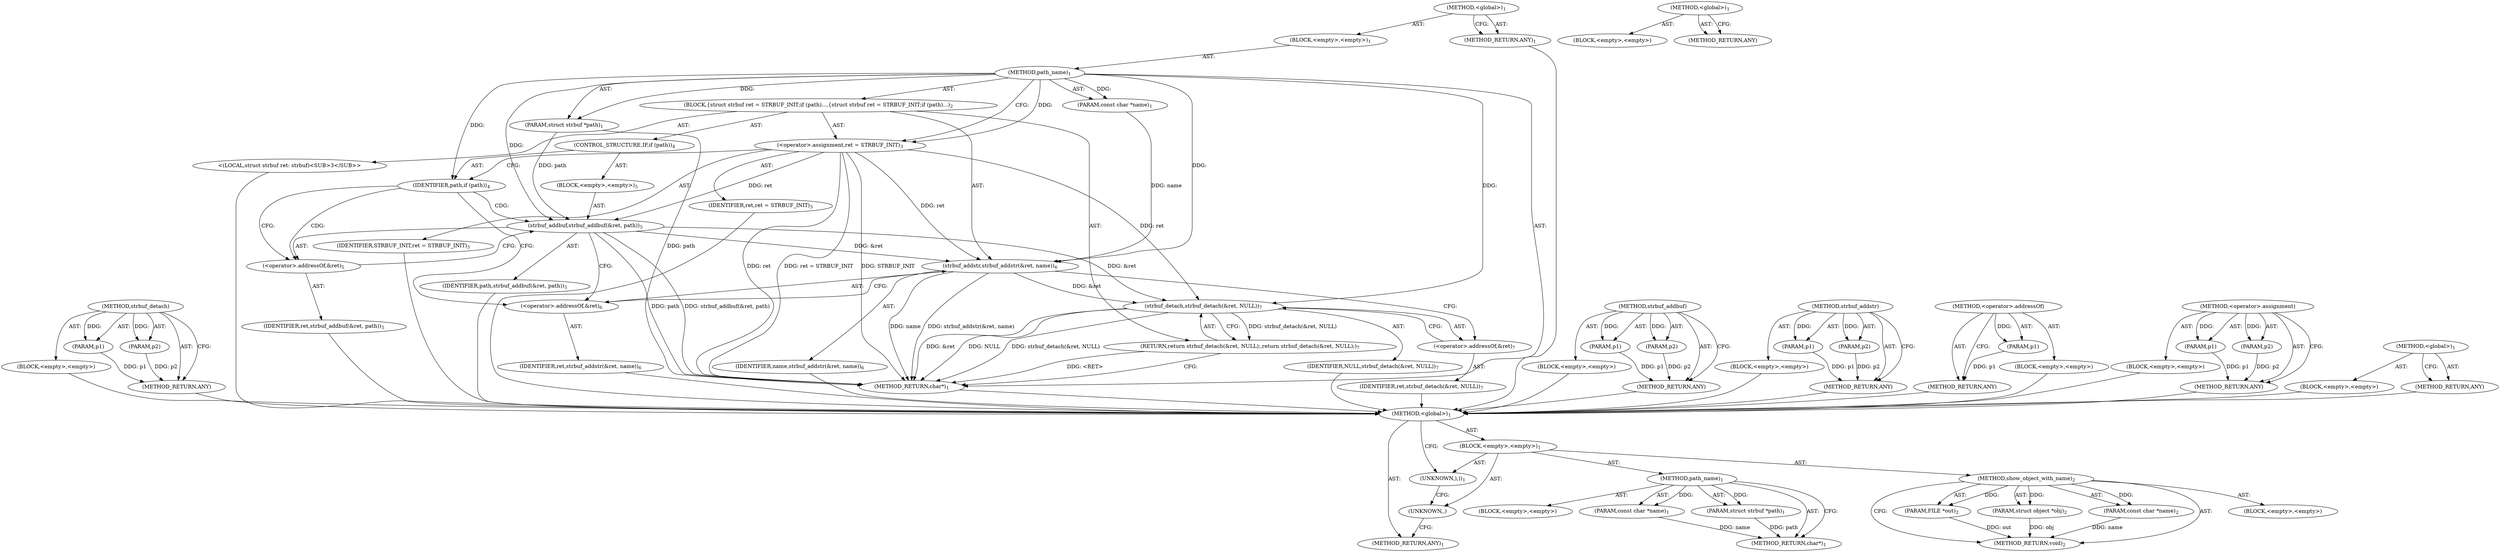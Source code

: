 digraph "show_object_with_name" {
vulnerable_72 [label=<(METHOD,strbuf_detach)>];
vulnerable_73 [label=<(PARAM,p1)>];
vulnerable_74 [label=<(PARAM,p2)>];
vulnerable_75 [label=<(BLOCK,&lt;empty&gt;,&lt;empty&gt;)>];
vulnerable_76 [label=<(METHOD_RETURN,ANY)>];
vulnerable_6 [label=<(METHOD,&lt;global&gt;)<SUB>1</SUB>>];
vulnerable_7 [label=<(BLOCK,&lt;empty&gt;,&lt;empty&gt;)<SUB>1</SUB>>];
vulnerable_8 [label=<(METHOD,path_name)<SUB>1</SUB>>];
vulnerable_9 [label=<(PARAM,struct strbuf *path)<SUB>1</SUB>>];
vulnerable_10 [label=<(PARAM,const char *name)<SUB>1</SUB>>];
vulnerable_11 [label=<(BLOCK,{
	struct strbuf ret = STRBUF_INIT;
	if (path)
...,{
	struct strbuf ret = STRBUF_INIT;
	if (path)
...)<SUB>2</SUB>>];
vulnerable_12 [label="<(LOCAL,struct strbuf ret: strbuf)<SUB>3</SUB>>"];
vulnerable_13 [label=<(&lt;operator&gt;.assignment,ret = STRBUF_INIT)<SUB>3</SUB>>];
vulnerable_14 [label=<(IDENTIFIER,ret,ret = STRBUF_INIT)<SUB>3</SUB>>];
vulnerable_15 [label=<(IDENTIFIER,STRBUF_INIT,ret = STRBUF_INIT)<SUB>3</SUB>>];
vulnerable_16 [label=<(CONTROL_STRUCTURE,IF,if (path))<SUB>4</SUB>>];
vulnerable_17 [label=<(IDENTIFIER,path,if (path))<SUB>4</SUB>>];
vulnerable_18 [label=<(BLOCK,&lt;empty&gt;,&lt;empty&gt;)<SUB>5</SUB>>];
vulnerable_19 [label=<(strbuf_addbuf,strbuf_addbuf(&amp;ret, path))<SUB>5</SUB>>];
vulnerable_20 [label=<(&lt;operator&gt;.addressOf,&amp;ret)<SUB>5</SUB>>];
vulnerable_21 [label=<(IDENTIFIER,ret,strbuf_addbuf(&amp;ret, path))<SUB>5</SUB>>];
vulnerable_22 [label=<(IDENTIFIER,path,strbuf_addbuf(&amp;ret, path))<SUB>5</SUB>>];
vulnerable_23 [label=<(strbuf_addstr,strbuf_addstr(&amp;ret, name))<SUB>6</SUB>>];
vulnerable_24 [label=<(&lt;operator&gt;.addressOf,&amp;ret)<SUB>6</SUB>>];
vulnerable_25 [label=<(IDENTIFIER,ret,strbuf_addstr(&amp;ret, name))<SUB>6</SUB>>];
vulnerable_26 [label=<(IDENTIFIER,name,strbuf_addstr(&amp;ret, name))<SUB>6</SUB>>];
vulnerable_27 [label=<(RETURN,return strbuf_detach(&amp;ret, NULL);,return strbuf_detach(&amp;ret, NULL);)<SUB>7</SUB>>];
vulnerable_28 [label=<(strbuf_detach,strbuf_detach(&amp;ret, NULL))<SUB>7</SUB>>];
vulnerable_29 [label=<(&lt;operator&gt;.addressOf,&amp;ret)<SUB>7</SUB>>];
vulnerable_30 [label=<(IDENTIFIER,ret,strbuf_detach(&amp;ret, NULL))<SUB>7</SUB>>];
vulnerable_31 [label=<(IDENTIFIER,NULL,strbuf_detach(&amp;ret, NULL))<SUB>7</SUB>>];
vulnerable_32 [label=<(METHOD_RETURN,char*)<SUB>1</SUB>>];
vulnerable_34 [label=<(METHOD_RETURN,ANY)<SUB>1</SUB>>];
vulnerable_58 [label=<(METHOD,strbuf_addbuf)>];
vulnerable_59 [label=<(PARAM,p1)>];
vulnerable_60 [label=<(PARAM,p2)>];
vulnerable_61 [label=<(BLOCK,&lt;empty&gt;,&lt;empty&gt;)>];
vulnerable_62 [label=<(METHOD_RETURN,ANY)>];
vulnerable_67 [label=<(METHOD,strbuf_addstr)>];
vulnerable_68 [label=<(PARAM,p1)>];
vulnerable_69 [label=<(PARAM,p2)>];
vulnerable_70 [label=<(BLOCK,&lt;empty&gt;,&lt;empty&gt;)>];
vulnerable_71 [label=<(METHOD_RETURN,ANY)>];
vulnerable_63 [label=<(METHOD,&lt;operator&gt;.addressOf)>];
vulnerable_64 [label=<(PARAM,p1)>];
vulnerable_65 [label=<(BLOCK,&lt;empty&gt;,&lt;empty&gt;)>];
vulnerable_66 [label=<(METHOD_RETURN,ANY)>];
vulnerable_53 [label=<(METHOD,&lt;operator&gt;.assignment)>];
vulnerable_54 [label=<(PARAM,p1)>];
vulnerable_55 [label=<(PARAM,p2)>];
vulnerable_56 [label=<(BLOCK,&lt;empty&gt;,&lt;empty&gt;)>];
vulnerable_57 [label=<(METHOD_RETURN,ANY)>];
vulnerable_47 [label=<(METHOD,&lt;global&gt;)<SUB>1</SUB>>];
vulnerable_48 [label=<(BLOCK,&lt;empty&gt;,&lt;empty&gt;)>];
vulnerable_49 [label=<(METHOD_RETURN,ANY)>];
fixed_6 [label=<(METHOD,&lt;global&gt;)<SUB>1</SUB>>];
fixed_7 [label=<(BLOCK,&lt;empty&gt;,&lt;empty&gt;)<SUB>1</SUB>>];
fixed_8 [label=<(METHOD,path_name)<SUB>1</SUB>>];
fixed_9 [label=<(PARAM,struct strbuf *path)<SUB>1</SUB>>];
fixed_10 [label=<(PARAM,const char *name)<SUB>1</SUB>>];
fixed_11 [label=<(BLOCK,&lt;empty&gt;,&lt;empty&gt;)>];
fixed_12 [label=<(METHOD_RETURN,char*)<SUB>1</SUB>>];
fixed_14 [label=<(UNKNOWN,),))<SUB>1</SUB>>];
fixed_15 [label=<(METHOD,show_object_with_name)<SUB>2</SUB>>];
fixed_16 [label=<(PARAM,FILE *out)<SUB>2</SUB>>];
fixed_17 [label=<(PARAM,struct object *obj)<SUB>2</SUB>>];
fixed_18 [label=<(PARAM,const char *name)<SUB>2</SUB>>];
fixed_19 [label=<(BLOCK,&lt;empty&gt;,&lt;empty&gt;)>];
fixed_20 [label=<(METHOD_RETURN,void)<SUB>2</SUB>>];
fixed_22 [label=<(UNKNOWN,,)>];
fixed_23 [label=<(METHOD_RETURN,ANY)<SUB>1</SUB>>];
fixed_38 [label=<(METHOD,&lt;global&gt;)<SUB>1</SUB>>];
fixed_39 [label=<(BLOCK,&lt;empty&gt;,&lt;empty&gt;)>];
fixed_40 [label=<(METHOD_RETURN,ANY)>];
vulnerable_72 -> vulnerable_73  [key=0, label="AST: "];
vulnerable_72 -> vulnerable_73  [key=1, label="DDG: "];
vulnerable_72 -> vulnerable_75  [key=0, label="AST: "];
vulnerable_72 -> vulnerable_74  [key=0, label="AST: "];
vulnerable_72 -> vulnerable_74  [key=1, label="DDG: "];
vulnerable_72 -> vulnerable_76  [key=0, label="AST: "];
vulnerable_72 -> vulnerable_76  [key=1, label="CFG: "];
vulnerable_73 -> vulnerable_76  [key=0, label="DDG: p1"];
vulnerable_74 -> vulnerable_76  [key=0, label="DDG: p2"];
vulnerable_75 -> fixed_6  [key=0];
vulnerable_76 -> fixed_6  [key=0];
vulnerable_6 -> vulnerable_7  [key=0, label="AST: "];
vulnerable_6 -> vulnerable_34  [key=0, label="AST: "];
vulnerable_6 -> vulnerable_34  [key=1, label="CFG: "];
vulnerable_7 -> vulnerable_8  [key=0, label="AST: "];
vulnerable_8 -> vulnerable_9  [key=0, label="AST: "];
vulnerable_8 -> vulnerable_9  [key=1, label="DDG: "];
vulnerable_8 -> vulnerable_10  [key=0, label="AST: "];
vulnerable_8 -> vulnerable_10  [key=1, label="DDG: "];
vulnerable_8 -> vulnerable_11  [key=0, label="AST: "];
vulnerable_8 -> vulnerable_32  [key=0, label="AST: "];
vulnerable_8 -> vulnerable_13  [key=0, label="CFG: "];
vulnerable_8 -> vulnerable_13  [key=1, label="DDG: "];
vulnerable_8 -> vulnerable_17  [key=0, label="DDG: "];
vulnerable_8 -> vulnerable_23  [key=0, label="DDG: "];
vulnerable_8 -> vulnerable_28  [key=0, label="DDG: "];
vulnerable_8 -> vulnerable_19  [key=0, label="DDG: "];
vulnerable_9 -> vulnerable_32  [key=0, label="DDG: path"];
vulnerable_9 -> vulnerable_19  [key=0, label="DDG: path"];
vulnerable_10 -> vulnerable_23  [key=0, label="DDG: name"];
vulnerable_11 -> vulnerable_12  [key=0, label="AST: "];
vulnerable_11 -> vulnerable_13  [key=0, label="AST: "];
vulnerable_11 -> vulnerable_16  [key=0, label="AST: "];
vulnerable_11 -> vulnerable_23  [key=0, label="AST: "];
vulnerable_11 -> vulnerable_27  [key=0, label="AST: "];
vulnerable_12 -> fixed_6  [key=0];
vulnerable_13 -> vulnerable_14  [key=0, label="AST: "];
vulnerable_13 -> vulnerable_15  [key=0, label="AST: "];
vulnerable_13 -> vulnerable_17  [key=0, label="CFG: "];
vulnerable_13 -> vulnerable_32  [key=0, label="DDG: ret"];
vulnerable_13 -> vulnerable_32  [key=1, label="DDG: ret = STRBUF_INIT"];
vulnerable_13 -> vulnerable_32  [key=2, label="DDG: STRBUF_INIT"];
vulnerable_13 -> vulnerable_23  [key=0, label="DDG: ret"];
vulnerable_13 -> vulnerable_28  [key=0, label="DDG: ret"];
vulnerable_13 -> vulnerable_19  [key=0, label="DDG: ret"];
vulnerable_14 -> fixed_6  [key=0];
vulnerable_15 -> fixed_6  [key=0];
vulnerable_16 -> vulnerable_17  [key=0, label="AST: "];
vulnerable_16 -> vulnerable_18  [key=0, label="AST: "];
vulnerable_17 -> vulnerable_20  [key=0, label="CFG: "];
vulnerable_17 -> vulnerable_20  [key=1, label="CDG: "];
vulnerable_17 -> vulnerable_24  [key=0, label="CFG: "];
vulnerable_17 -> vulnerable_19  [key=0, label="CDG: "];
vulnerable_18 -> vulnerable_19  [key=0, label="AST: "];
vulnerable_19 -> vulnerable_20  [key=0, label="AST: "];
vulnerable_19 -> vulnerable_22  [key=0, label="AST: "];
vulnerable_19 -> vulnerable_24  [key=0, label="CFG: "];
vulnerable_19 -> vulnerable_32  [key=0, label="DDG: path"];
vulnerable_19 -> vulnerable_32  [key=1, label="DDG: strbuf_addbuf(&amp;ret, path)"];
vulnerable_19 -> vulnerable_23  [key=0, label="DDG: &amp;ret"];
vulnerable_19 -> vulnerable_28  [key=0, label="DDG: &amp;ret"];
vulnerable_20 -> vulnerable_21  [key=0, label="AST: "];
vulnerable_20 -> vulnerable_19  [key=0, label="CFG: "];
vulnerable_21 -> fixed_6  [key=0];
vulnerable_22 -> fixed_6  [key=0];
vulnerable_23 -> vulnerable_24  [key=0, label="AST: "];
vulnerable_23 -> vulnerable_26  [key=0, label="AST: "];
vulnerable_23 -> vulnerable_29  [key=0, label="CFG: "];
vulnerable_23 -> vulnerable_32  [key=0, label="DDG: name"];
vulnerable_23 -> vulnerable_32  [key=1, label="DDG: strbuf_addstr(&amp;ret, name)"];
vulnerable_23 -> vulnerable_28  [key=0, label="DDG: &amp;ret"];
vulnerable_24 -> vulnerable_25  [key=0, label="AST: "];
vulnerable_24 -> vulnerable_23  [key=0, label="CFG: "];
vulnerable_25 -> fixed_6  [key=0];
vulnerable_26 -> fixed_6  [key=0];
vulnerable_27 -> vulnerable_28  [key=0, label="AST: "];
vulnerable_27 -> vulnerable_32  [key=0, label="CFG: "];
vulnerable_27 -> vulnerable_32  [key=1, label="DDG: &lt;RET&gt;"];
vulnerable_28 -> vulnerable_29  [key=0, label="AST: "];
vulnerable_28 -> vulnerable_31  [key=0, label="AST: "];
vulnerable_28 -> vulnerable_27  [key=0, label="CFG: "];
vulnerable_28 -> vulnerable_27  [key=1, label="DDG: strbuf_detach(&amp;ret, NULL)"];
vulnerable_28 -> vulnerable_32  [key=0, label="DDG: &amp;ret"];
vulnerable_28 -> vulnerable_32  [key=1, label="DDG: NULL"];
vulnerable_28 -> vulnerable_32  [key=2, label="DDG: strbuf_detach(&amp;ret, NULL)"];
vulnerable_29 -> vulnerable_30  [key=0, label="AST: "];
vulnerable_29 -> vulnerable_28  [key=0, label="CFG: "];
vulnerable_30 -> fixed_6  [key=0];
vulnerable_31 -> fixed_6  [key=0];
vulnerable_32 -> fixed_6  [key=0];
vulnerable_34 -> fixed_6  [key=0];
vulnerable_58 -> vulnerable_59  [key=0, label="AST: "];
vulnerable_58 -> vulnerable_59  [key=1, label="DDG: "];
vulnerable_58 -> vulnerable_61  [key=0, label="AST: "];
vulnerable_58 -> vulnerable_60  [key=0, label="AST: "];
vulnerable_58 -> vulnerable_60  [key=1, label="DDG: "];
vulnerable_58 -> vulnerable_62  [key=0, label="AST: "];
vulnerable_58 -> vulnerable_62  [key=1, label="CFG: "];
vulnerable_59 -> vulnerable_62  [key=0, label="DDG: p1"];
vulnerable_60 -> vulnerable_62  [key=0, label="DDG: p2"];
vulnerable_61 -> fixed_6  [key=0];
vulnerable_62 -> fixed_6  [key=0];
vulnerable_67 -> vulnerable_68  [key=0, label="AST: "];
vulnerable_67 -> vulnerable_68  [key=1, label="DDG: "];
vulnerable_67 -> vulnerable_70  [key=0, label="AST: "];
vulnerable_67 -> vulnerable_69  [key=0, label="AST: "];
vulnerable_67 -> vulnerable_69  [key=1, label="DDG: "];
vulnerable_67 -> vulnerable_71  [key=0, label="AST: "];
vulnerable_67 -> vulnerable_71  [key=1, label="CFG: "];
vulnerable_68 -> vulnerable_71  [key=0, label="DDG: p1"];
vulnerable_69 -> vulnerable_71  [key=0, label="DDG: p2"];
vulnerable_70 -> fixed_6  [key=0];
vulnerable_71 -> fixed_6  [key=0];
vulnerable_63 -> vulnerable_64  [key=0, label="AST: "];
vulnerable_63 -> vulnerable_64  [key=1, label="DDG: "];
vulnerable_63 -> vulnerable_65  [key=0, label="AST: "];
vulnerable_63 -> vulnerable_66  [key=0, label="AST: "];
vulnerable_63 -> vulnerable_66  [key=1, label="CFG: "];
vulnerable_64 -> vulnerable_66  [key=0, label="DDG: p1"];
vulnerable_65 -> fixed_6  [key=0];
vulnerable_66 -> fixed_6  [key=0];
vulnerable_53 -> vulnerable_54  [key=0, label="AST: "];
vulnerable_53 -> vulnerable_54  [key=1, label="DDG: "];
vulnerable_53 -> vulnerable_56  [key=0, label="AST: "];
vulnerable_53 -> vulnerable_55  [key=0, label="AST: "];
vulnerable_53 -> vulnerable_55  [key=1, label="DDG: "];
vulnerable_53 -> vulnerable_57  [key=0, label="AST: "];
vulnerable_53 -> vulnerable_57  [key=1, label="CFG: "];
vulnerable_54 -> vulnerable_57  [key=0, label="DDG: p1"];
vulnerable_55 -> vulnerable_57  [key=0, label="DDG: p2"];
vulnerable_56 -> fixed_6  [key=0];
vulnerable_57 -> fixed_6  [key=0];
vulnerable_47 -> vulnerable_48  [key=0, label="AST: "];
vulnerable_47 -> vulnerable_49  [key=0, label="AST: "];
vulnerable_47 -> vulnerable_49  [key=1, label="CFG: "];
vulnerable_48 -> fixed_6  [key=0];
vulnerable_49 -> fixed_6  [key=0];
fixed_6 -> fixed_7  [key=0, label="AST: "];
fixed_6 -> fixed_23  [key=0, label="AST: "];
fixed_6 -> fixed_14  [key=0, label="CFG: "];
fixed_7 -> fixed_8  [key=0, label="AST: "];
fixed_7 -> fixed_14  [key=0, label="AST: "];
fixed_7 -> fixed_15  [key=0, label="AST: "];
fixed_7 -> fixed_22  [key=0, label="AST: "];
fixed_8 -> fixed_9  [key=0, label="AST: "];
fixed_8 -> fixed_9  [key=1, label="DDG: "];
fixed_8 -> fixed_10  [key=0, label="AST: "];
fixed_8 -> fixed_10  [key=1, label="DDG: "];
fixed_8 -> fixed_11  [key=0, label="AST: "];
fixed_8 -> fixed_12  [key=0, label="AST: "];
fixed_8 -> fixed_12  [key=1, label="CFG: "];
fixed_9 -> fixed_12  [key=0, label="DDG: path"];
fixed_10 -> fixed_12  [key=0, label="DDG: name"];
fixed_14 -> fixed_22  [key=0, label="CFG: "];
fixed_15 -> fixed_16  [key=0, label="AST: "];
fixed_15 -> fixed_16  [key=1, label="DDG: "];
fixed_15 -> fixed_17  [key=0, label="AST: "];
fixed_15 -> fixed_17  [key=1, label="DDG: "];
fixed_15 -> fixed_18  [key=0, label="AST: "];
fixed_15 -> fixed_18  [key=1, label="DDG: "];
fixed_15 -> fixed_19  [key=0, label="AST: "];
fixed_15 -> fixed_20  [key=0, label="AST: "];
fixed_15 -> fixed_20  [key=1, label="CFG: "];
fixed_16 -> fixed_20  [key=0, label="DDG: out"];
fixed_17 -> fixed_20  [key=0, label="DDG: obj"];
fixed_18 -> fixed_20  [key=0, label="DDG: name"];
fixed_22 -> fixed_23  [key=0, label="CFG: "];
fixed_38 -> fixed_39  [key=0, label="AST: "];
fixed_38 -> fixed_40  [key=0, label="AST: "];
fixed_38 -> fixed_40  [key=1, label="CFG: "];
}
